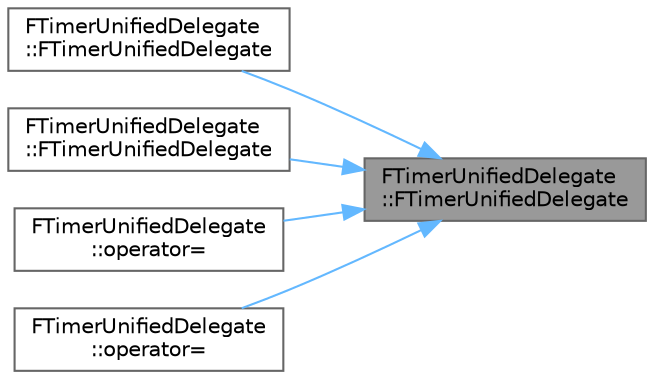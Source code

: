 digraph "FTimerUnifiedDelegate::FTimerUnifiedDelegate"
{
 // INTERACTIVE_SVG=YES
 // LATEX_PDF_SIZE
  bgcolor="transparent";
  edge [fontname=Helvetica,fontsize=10,labelfontname=Helvetica,labelfontsize=10];
  node [fontname=Helvetica,fontsize=10,shape=box,height=0.2,width=0.4];
  rankdir="RL";
  Node1 [id="Node000001",label="FTimerUnifiedDelegate\l::FTimerUnifiedDelegate",height=0.2,width=0.4,color="gray40", fillcolor="grey60", style="filled", fontcolor="black",tooltip=" "];
  Node1 -> Node2 [id="edge1_Node000001_Node000002",dir="back",color="steelblue1",style="solid",tooltip=" "];
  Node2 [id="Node000002",label="FTimerUnifiedDelegate\l::FTimerUnifiedDelegate",height=0.2,width=0.4,color="grey40", fillcolor="white", style="filled",URL="$d1/d75/structFTimerUnifiedDelegate.html#a7453a96ba7fdb0be6652a935d0a23e32",tooltip=" "];
  Node1 -> Node3 [id="edge2_Node000001_Node000003",dir="back",color="steelblue1",style="solid",tooltip=" "];
  Node3 [id="Node000003",label="FTimerUnifiedDelegate\l::FTimerUnifiedDelegate",height=0.2,width=0.4,color="grey40", fillcolor="white", style="filled",URL="$d1/d75/structFTimerUnifiedDelegate.html#a1a0b5af427bc8d0b30d9dc18522efb31",tooltip=" "];
  Node1 -> Node4 [id="edge3_Node000001_Node000004",dir="back",color="steelblue1",style="solid",tooltip=" "];
  Node4 [id="Node000004",label="FTimerUnifiedDelegate\l::operator=",height=0.2,width=0.4,color="grey40", fillcolor="white", style="filled",URL="$d1/d75/structFTimerUnifiedDelegate.html#a1f830990c30b4bd21ad0783c6914d52d",tooltip=" "];
  Node1 -> Node5 [id="edge4_Node000001_Node000005",dir="back",color="steelblue1",style="solid",tooltip=" "];
  Node5 [id="Node000005",label="FTimerUnifiedDelegate\l::operator=",height=0.2,width=0.4,color="grey40", fillcolor="white", style="filled",URL="$d1/d75/structFTimerUnifiedDelegate.html#a075d856b05504433104de3d285ca1a32",tooltip=" "];
}
